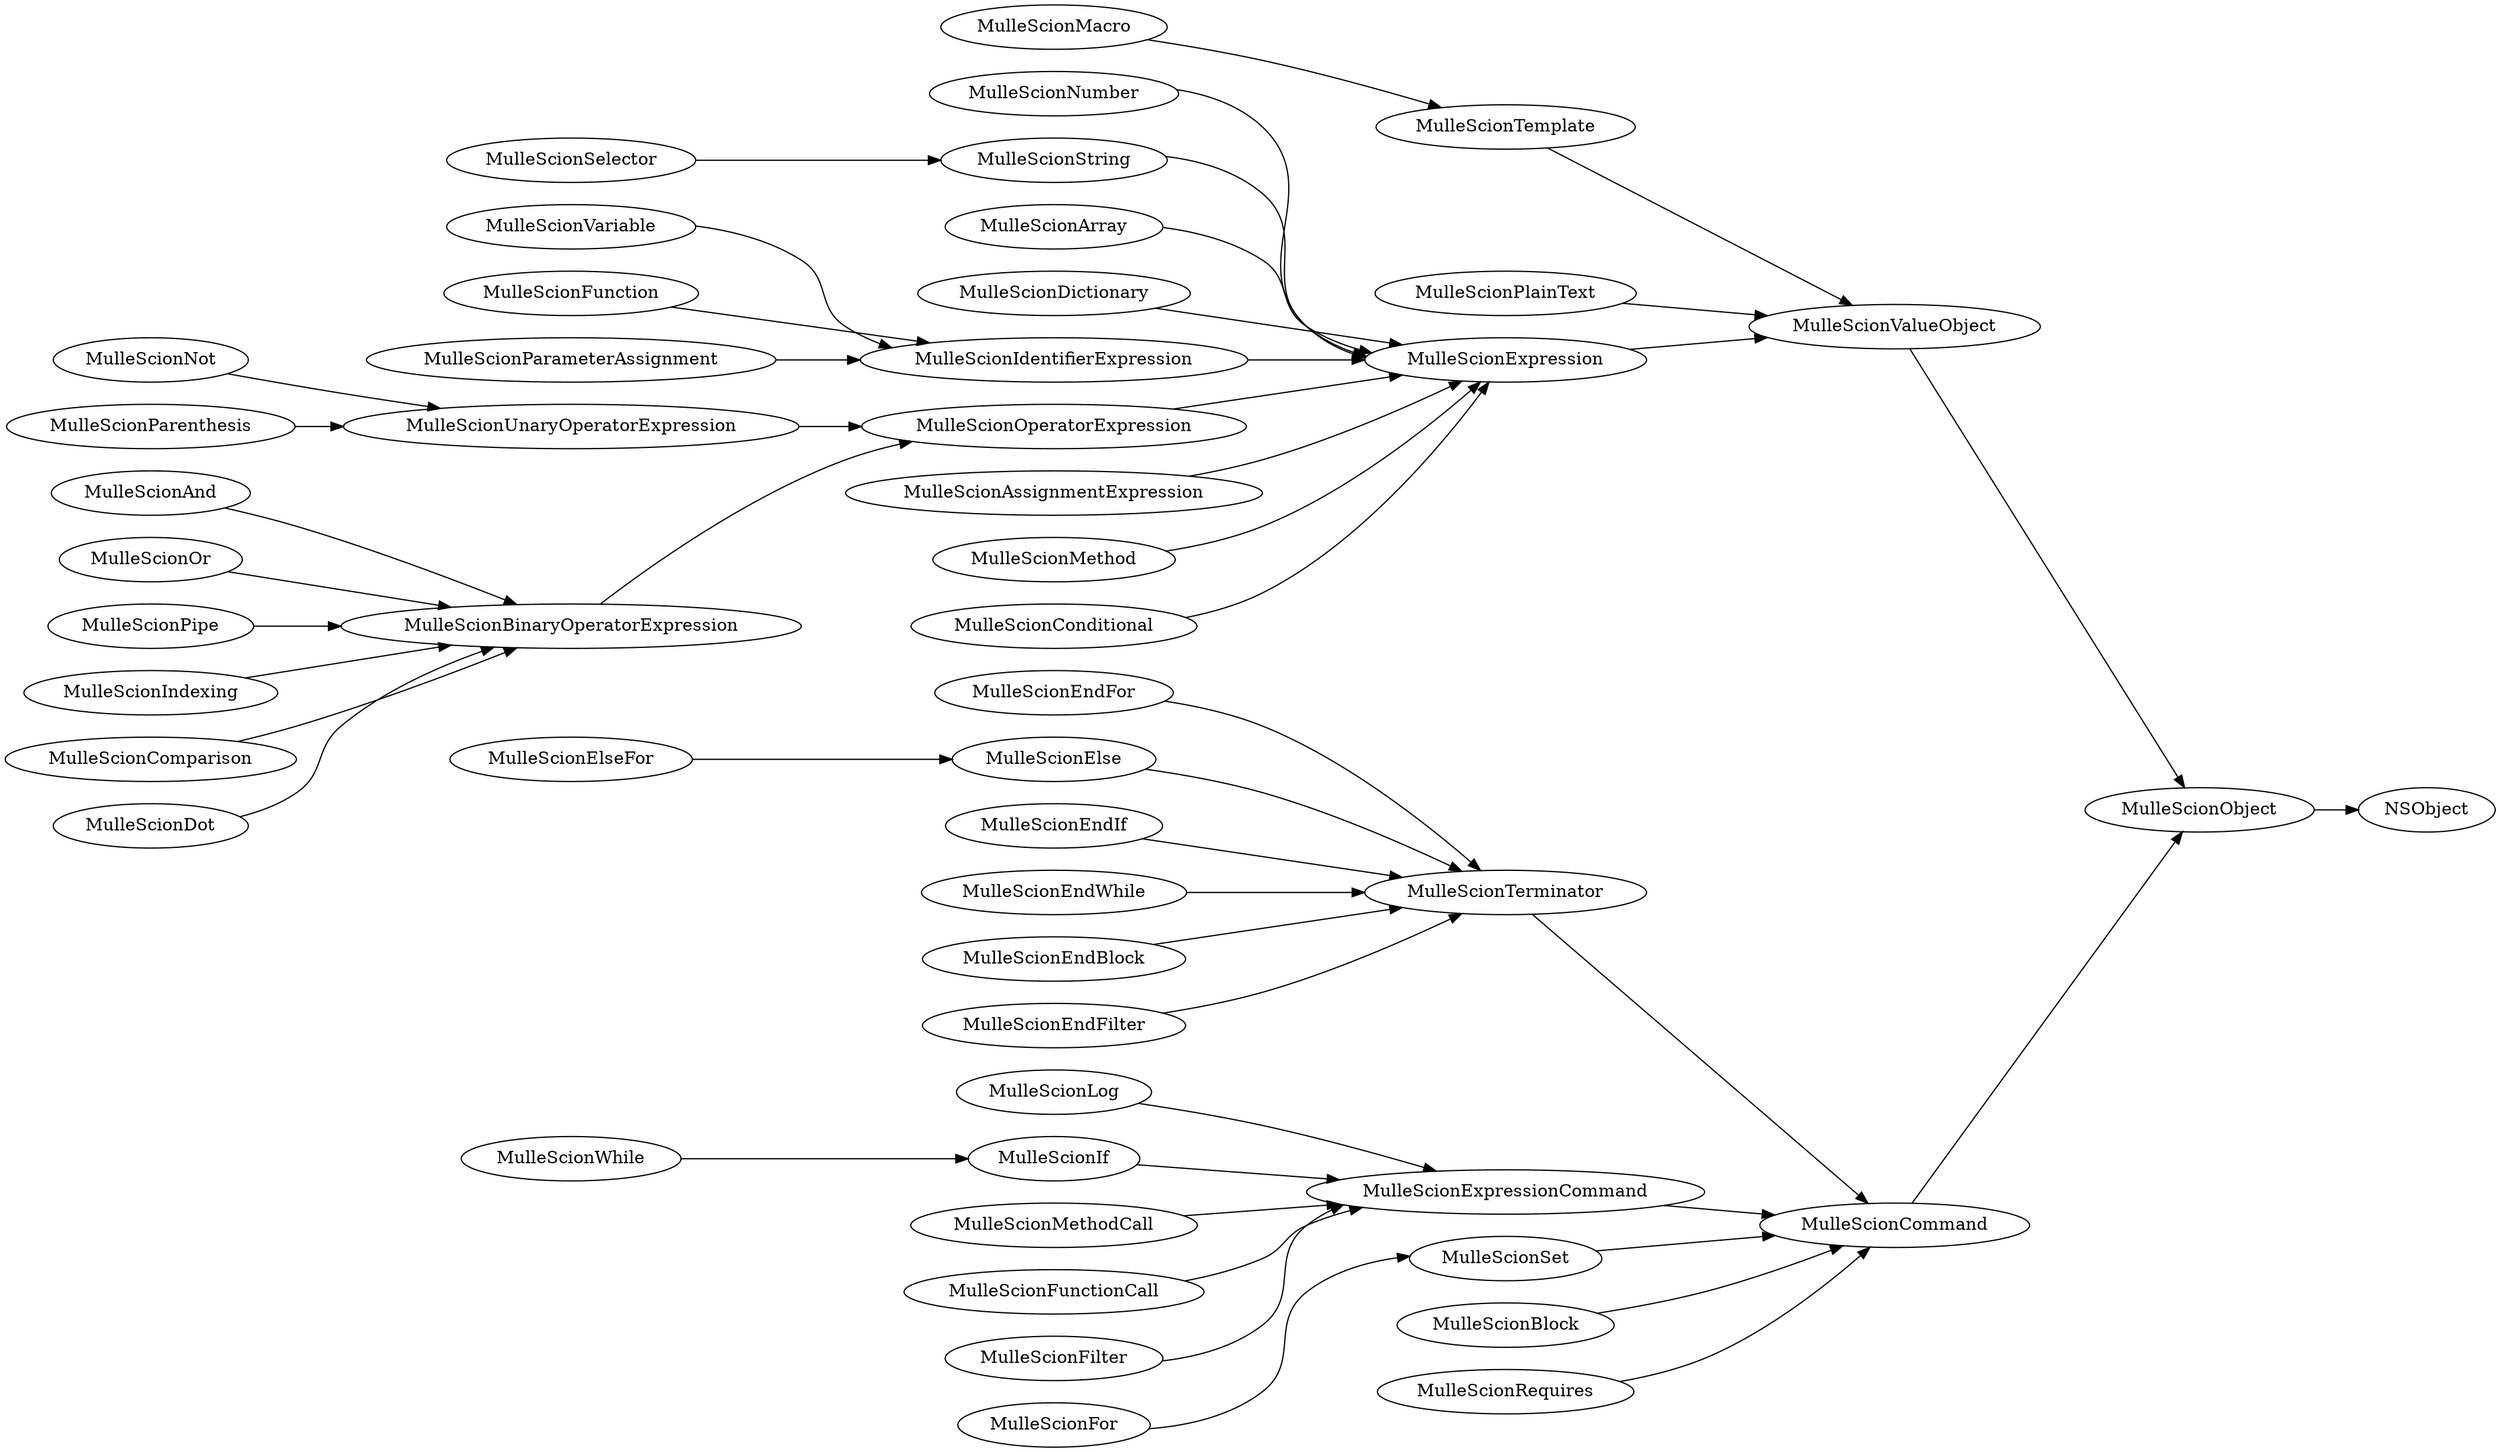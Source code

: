 digraph name
{
   rankdir=LR;

MulleScionObject-> NSObject;
MulleScionValueObject-> MulleScionObject;
MulleScionTemplate-> MulleScionValueObject;
MulleScionPlainText-> MulleScionValueObject;
MulleScionExpression-> MulleScionValueObject;
MulleScionNumber-> MulleScionExpression;
MulleScionString-> MulleScionExpression;
MulleScionSelector-> MulleScionString;
MulleScionArray-> MulleScionExpression;
MulleScionDictionary-> MulleScionExpression;
MulleScionIdentifierExpression-> MulleScionExpression;
MulleScionVariable-> MulleScionIdentifierExpression;
MulleScionOperatorExpression-> MulleScionExpression;
MulleScionUnaryOperatorExpression-> MulleScionOperatorExpression;
MulleScionNot-> MulleScionUnaryOperatorExpression;
MulleScionParenthesis-> MulleScionUnaryOperatorExpression;
MulleScionBinaryOperatorExpression-> MulleScionOperatorExpression;
MulleScionAnd-> MulleScionBinaryOperatorExpression;
MulleScionOr-> MulleScionBinaryOperatorExpression;
MulleScionPipe-> MulleScionBinaryOperatorExpression;
MulleScionIndexing-> MulleScionBinaryOperatorExpression;
MulleScionComparison-> MulleScionBinaryOperatorExpression;
MulleScionDot-> MulleScionBinaryOperatorExpression;
MulleScionFunction-> MulleScionIdentifierExpression;
MulleScionParameterAssignment-> MulleScionIdentifierExpression;
MulleScionAssignmentExpression-> MulleScionExpression;
MulleScionMethod-> MulleScionExpression;
MulleScionConditional-> MulleScionExpression;
MulleScionCommand-> MulleScionObject;
MulleScionTerminator-> MulleScionCommand;
MulleScionEndFor-> MulleScionTerminator;
MulleScionExpressionCommand-> MulleScionCommand;
MulleScionLog-> MulleScionExpressionCommand;
MulleScionSet-> MulleScionCommand;
MulleScionFor-> MulleScionSet;
MulleScionIf-> MulleScionExpressionCommand;
MulleScionElse-> MulleScionTerminator;
MulleScionElseFor-> MulleScionElse;
MulleScionEndIf-> MulleScionTerminator;
MulleScionWhile-> MulleScionIf;
MulleScionEndWhile-> MulleScionTerminator;
MulleScionBlock-> MulleScionCommand;
MulleScionEndBlock-> MulleScionTerminator;
MulleScionMethodCall-> MulleScionExpressionCommand;
MulleScionFunctionCall-> MulleScionExpressionCommand;
MulleScionFilter-> MulleScionExpressionCommand;
MulleScionEndFilter-> MulleScionTerminator;
MulleScionMacro-> MulleScionTemplate;
MulleScionRequires-> MulleScionCommand;
}
